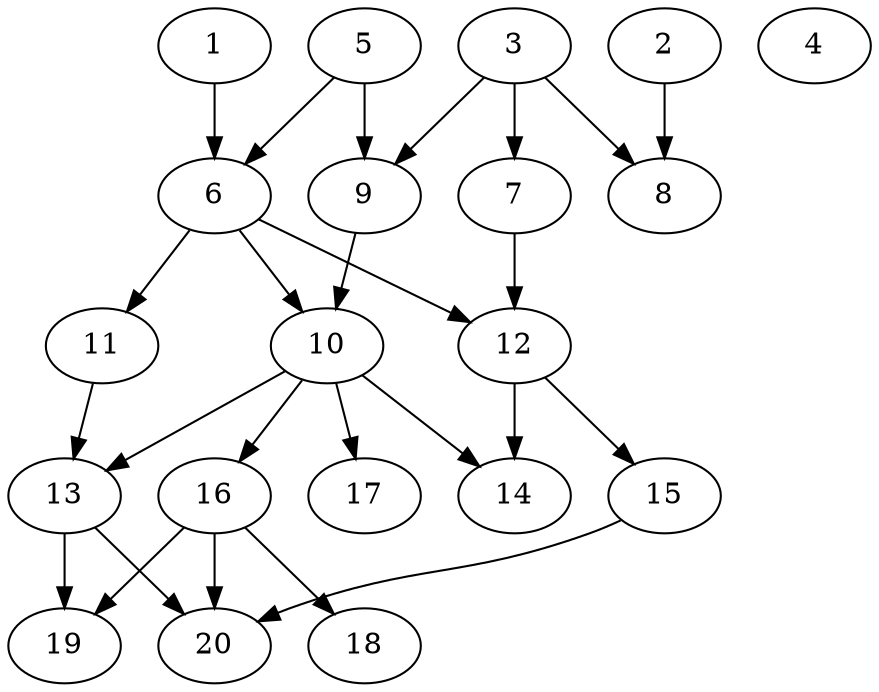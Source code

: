 // DAG automatically generated by daggen at Wed Jul 24 22:10:09 2019
// ./daggen --dot -n 20 --ccr 0.3 --fat 0.5 --regular 0.5 --density 0.5 --mindata 5242880 --maxdata 52428800 
digraph G {
  1 [size="149145600", alpha="0.07", expect_size="44743680"] 
  1 -> 6 [size ="44743680"]
  2 [size="66078720", alpha="0.07", expect_size="19823616"] 
  2 -> 8 [size ="19823616"]
  3 [size="42574507", alpha="0.08", expect_size="12772352"] 
  3 -> 7 [size ="12772352"]
  3 -> 8 [size ="12772352"]
  3 -> 9 [size ="12772352"]
  4 [size="45383680", alpha="0.02", expect_size="13615104"] 
  5 [size="151859200", alpha="0.06", expect_size="45557760"] 
  5 -> 6 [size ="45557760"]
  5 -> 9 [size ="45557760"]
  6 [size="34949120", alpha="0.17", expect_size="10484736"] 
  6 -> 10 [size ="10484736"]
  6 -> 11 [size ="10484736"]
  6 -> 12 [size ="10484736"]
  7 [size="149189973", alpha="0.08", expect_size="44756992"] 
  7 -> 12 [size ="44756992"]
  8 [size="128604160", alpha="0.10", expect_size="38581248"] 
  9 [size="149691733", alpha="0.07", expect_size="44907520"] 
  9 -> 10 [size ="44907520"]
  10 [size="98618027", alpha="0.07", expect_size="29585408"] 
  10 -> 13 [size ="29585408"]
  10 -> 14 [size ="29585408"]
  10 -> 16 [size ="29585408"]
  10 -> 17 [size ="29585408"]
  11 [size="78527147", alpha="0.10", expect_size="23558144"] 
  11 -> 13 [size ="23558144"]
  12 [size="131426987", alpha="0.08", expect_size="39428096"] 
  12 -> 14 [size ="39428096"]
  12 -> 15 [size ="39428096"]
  13 [size="30033920", alpha="0.05", expect_size="9010176"] 
  13 -> 19 [size ="9010176"]
  13 -> 20 [size ="9010176"]
  14 [size="91289600", alpha="0.20", expect_size="27386880"] 
  15 [size="108025173", alpha="0.18", expect_size="32407552"] 
  15 -> 20 [size ="32407552"]
  16 [size="156968960", alpha="0.06", expect_size="47090688"] 
  16 -> 18 [size ="47090688"]
  16 -> 19 [size ="47090688"]
  16 -> 20 [size ="47090688"]
  17 [size="136673280", alpha="0.13", expect_size="41001984"] 
  18 [size="43103573", alpha="0.11", expect_size="12931072"] 
  19 [size="119906987", alpha="0.17", expect_size="35972096"] 
  20 [size="20408320", alpha="0.12", expect_size="6122496"] 
}
